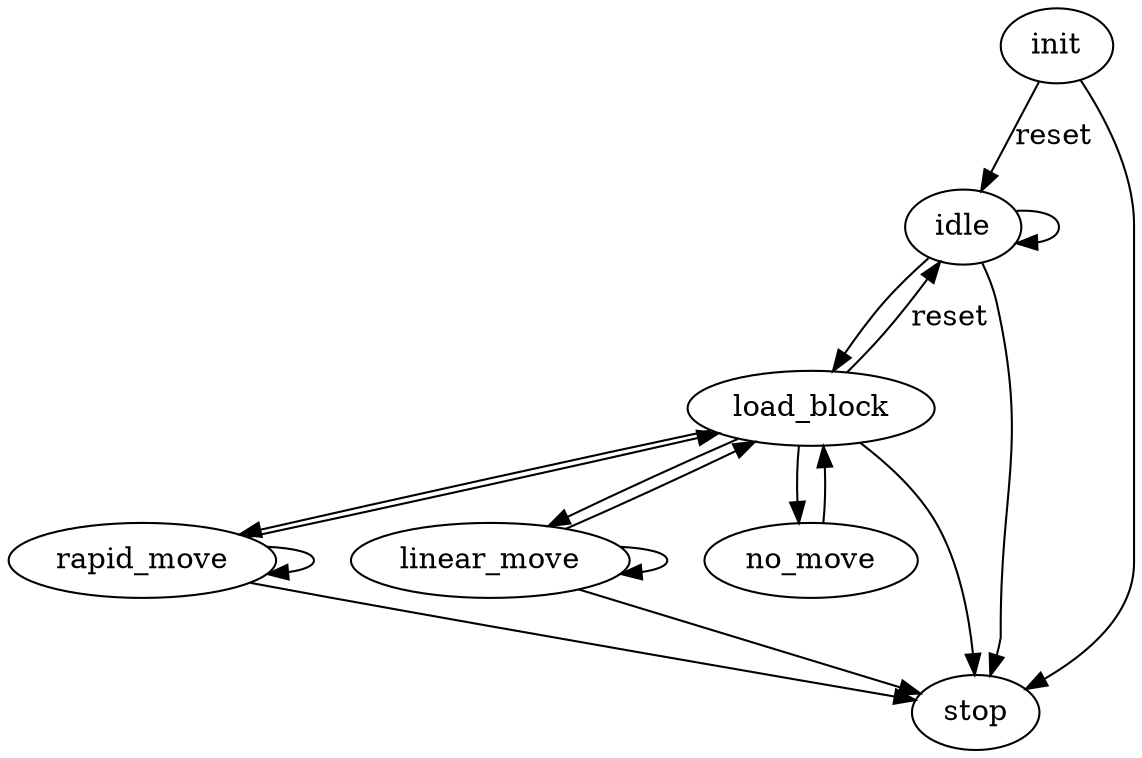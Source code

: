 digraph "C-CNC" {
  # list of states
  init
  idle
  load_block
  rapid_move
  linear_move
  no_move
  stop

  # list of transitions
  init->idle [label="reset"]
  init->stop
  idle->idle
  idle->load_block
  load_block->idle [label="reset"]
  load_block->stop

  load_block->rapid_move
  rapid_move->rapid_move
  rapid_move->load_block
  rapid_move->stop

  load_block->linear_move
  linear_move->linear_move
  linear_move->load_block
  linear_move->stop

  load_block->no_move
  no_move->load_block

  idle->stop

}